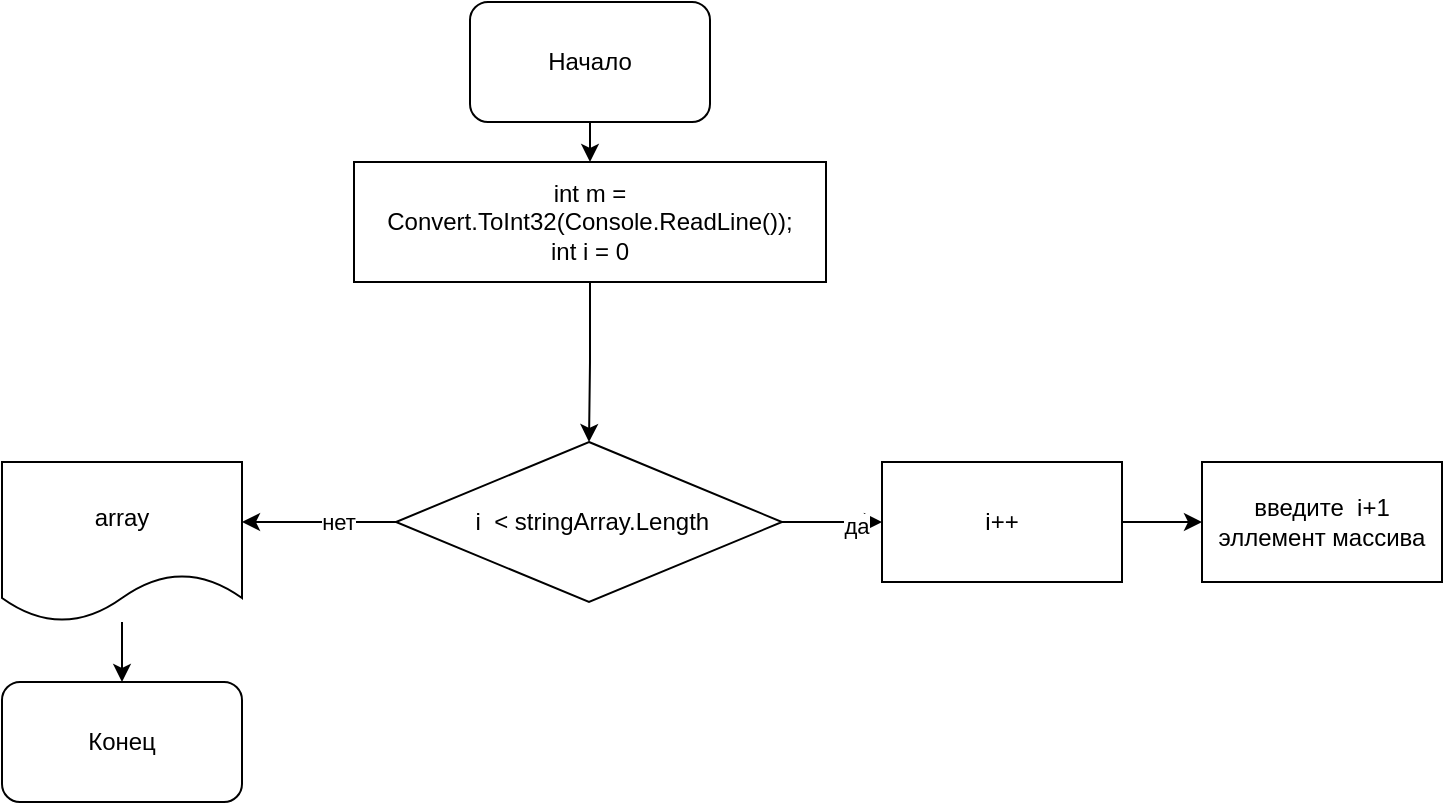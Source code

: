 <mxfile version="21.6.5" type="device">
  <diagram name="Страница 1" id="jotocGz1uCqsgSabJXoG">
    <mxGraphModel dx="867" dy="648" grid="1" gridSize="10" guides="1" tooltips="1" connect="1" arrows="1" fold="1" page="1" pageScale="1" pageWidth="827" pageHeight="1169" math="0" shadow="0">
      <root>
        <mxCell id="0" />
        <mxCell id="1" parent="0" />
        <mxCell id="i08X-r5rfoKj9UXjAAhn-14" style="edgeStyle=orthogonalEdgeStyle;rounded=0;orthogonalLoop=1;jettySize=auto;html=1;exitX=0.5;exitY=1;exitDx=0;exitDy=0;entryX=0.5;entryY=0;entryDx=0;entryDy=0;" parent="1" source="i08X-r5rfoKj9UXjAAhn-1" target="i08X-r5rfoKj9UXjAAhn-3" edge="1">
          <mxGeometry relative="1" as="geometry" />
        </mxCell>
        <mxCell id="i08X-r5rfoKj9UXjAAhn-1" value="Начало&lt;br&gt;" style="rounded=1;whiteSpace=wrap;html=1;" parent="1" vertex="1">
          <mxGeometry x="354" width="120" height="60" as="geometry" />
        </mxCell>
        <mxCell id="i08X-r5rfoKj9UXjAAhn-2" value="Конец" style="rounded=1;whiteSpace=wrap;html=1;" parent="1" vertex="1">
          <mxGeometry x="120" y="340" width="120" height="60" as="geometry" />
        </mxCell>
        <mxCell id="i08X-r5rfoKj9UXjAAhn-13" style="edgeStyle=orthogonalEdgeStyle;rounded=0;orthogonalLoop=1;jettySize=auto;html=1;exitX=0.5;exitY=1;exitDx=0;exitDy=0;" parent="1" source="i08X-r5rfoKj9UXjAAhn-3" target="i08X-r5rfoKj9UXjAAhn-6" edge="1">
          <mxGeometry relative="1" as="geometry" />
        </mxCell>
        <mxCell id="i08X-r5rfoKj9UXjAAhn-3" value="int m = Convert.ToInt32(Console.ReadLine());&lt;br&gt;int i = 0" style="rounded=0;whiteSpace=wrap;html=1;" parent="1" vertex="1">
          <mxGeometry x="296" y="80" width="236" height="60" as="geometry" />
        </mxCell>
        <mxCell id="ZvYkFbE-mNocjqQuJQid-3" style="edgeStyle=orthogonalEdgeStyle;rounded=0;orthogonalLoop=1;jettySize=auto;html=1;entryX=0;entryY=0.5;entryDx=0;entryDy=0;" edge="1" parent="1" source="i08X-r5rfoKj9UXjAAhn-6" target="i08X-r5rfoKj9UXjAAhn-7">
          <mxGeometry relative="1" as="geometry" />
        </mxCell>
        <mxCell id="ZvYkFbE-mNocjqQuJQid-6" value="да&lt;br&gt;" style="edgeLabel;html=1;align=center;verticalAlign=middle;resizable=0;points=[];" vertex="1" connectable="0" parent="ZvYkFbE-mNocjqQuJQid-3">
          <mxGeometry x="0.48" y="-2" relative="1" as="geometry">
            <mxPoint as="offset" />
          </mxGeometry>
        </mxCell>
        <mxCell id="ZvYkFbE-mNocjqQuJQid-5" style="edgeStyle=orthogonalEdgeStyle;rounded=0;orthogonalLoop=1;jettySize=auto;html=1;exitX=0;exitY=0.5;exitDx=0;exitDy=0;" edge="1" parent="1" source="i08X-r5rfoKj9UXjAAhn-6">
          <mxGeometry relative="1" as="geometry">
            <mxPoint x="240" y="260" as="targetPoint" />
          </mxGeometry>
        </mxCell>
        <mxCell id="ZvYkFbE-mNocjqQuJQid-7" value="нет&lt;br&gt;" style="edgeLabel;html=1;align=center;verticalAlign=middle;resizable=0;points=[];" vertex="1" connectable="0" parent="ZvYkFbE-mNocjqQuJQid-5">
          <mxGeometry x="-0.252" relative="1" as="geometry">
            <mxPoint as="offset" />
          </mxGeometry>
        </mxCell>
        <mxCell id="i08X-r5rfoKj9UXjAAhn-6" value="&amp;nbsp;i&amp;nbsp; &amp;lt; stringArray.Length" style="rhombus;whiteSpace=wrap;html=1;" parent="1" vertex="1">
          <mxGeometry x="317" y="220" width="193" height="80" as="geometry" />
        </mxCell>
        <mxCell id="ZvYkFbE-mNocjqQuJQid-4" style="edgeStyle=orthogonalEdgeStyle;rounded=0;orthogonalLoop=1;jettySize=auto;html=1;" edge="1" parent="1" source="i08X-r5rfoKj9UXjAAhn-7" target="i08X-r5rfoKj9UXjAAhn-11">
          <mxGeometry relative="1" as="geometry" />
        </mxCell>
        <mxCell id="i08X-r5rfoKj9UXjAAhn-7" value="i++" style="rounded=0;whiteSpace=wrap;html=1;" parent="1" vertex="1">
          <mxGeometry x="560" y="230" width="120" height="60" as="geometry" />
        </mxCell>
        <mxCell id="i08X-r5rfoKj9UXjAAhn-11" value="введите&amp;nbsp; i+1 эллемент массива" style="rounded=0;whiteSpace=wrap;html=1;" parent="1" vertex="1">
          <mxGeometry x="720" y="230" width="120" height="60" as="geometry" />
        </mxCell>
        <mxCell id="ZvYkFbE-mNocjqQuJQid-10" style="edgeStyle=orthogonalEdgeStyle;rounded=0;orthogonalLoop=1;jettySize=auto;html=1;entryX=0.5;entryY=0;entryDx=0;entryDy=0;" edge="1" parent="1" source="ZvYkFbE-mNocjqQuJQid-8" target="i08X-r5rfoKj9UXjAAhn-2">
          <mxGeometry relative="1" as="geometry" />
        </mxCell>
        <mxCell id="ZvYkFbE-mNocjqQuJQid-8" value="array&lt;br&gt;" style="shape=document;whiteSpace=wrap;html=1;boundedLbl=1;" vertex="1" parent="1">
          <mxGeometry x="120" y="230" width="120" height="80" as="geometry" />
        </mxCell>
      </root>
    </mxGraphModel>
  </diagram>
</mxfile>
